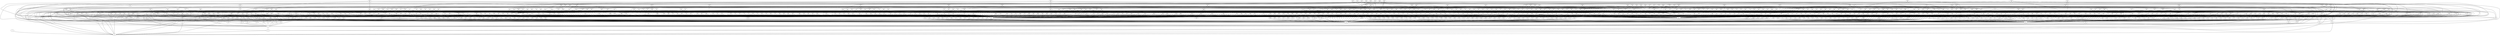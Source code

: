 graph G {
0;
1;
2;
3;
4;
5;
6;
7;
8;
9;
10;
11;
12;
13;
14;
15;
16;
17;
18;
19;
20;
21;
22;
23;
24;
25;
26;
27;
28;
29;
30;
31;
32;
33;
34;
35;
36;
37;
38;
39;
40;
41;
42;
43;
44;
45;
46;
47;
48;
49;
50;
51;
52;
53;
54;
55;
56;
57;
58;
59;
60;
61;
62;
63;
64;
65;
66;
67;
68;
69;
70;
71;
72;
73;
74;
75;
76;
77;
78;
79;
80;
81;
82;
83;
84;
85;
86;
87;
88;
89;
90;
91;
92;
93;
94;
95;
96;
97;
98;
99;
100;
101;
102;
103;
104;
105;
106;
107;
108;
109;
110;
111;
112;
113;
114;
115;
116;
117;
118;
119;
120;
121;
122;
123;
124;
125;
126;
127;
128;
129;
130;
131;
132;
133;
134;
135;
136;
137;
138;
139;
140;
141;
142;
143;
144;
145;
146;
147;
148;
149;
150;
151;
152;
153;
154;
155;
156;
157;
158;
159;
160;
161;
162;
163;
164;
165;
166;
167;
168;
169;
170;
171;
172;
173;
174;
175;
176;
177;
178;
179;
180;
181;
182;
183;
184;
185;
186;
187;
188;
189;
190;
191;
192;
193;
194;
195;
196;
197;
198;
199;
200;
201;
202;
203;
204;
205;
206;
207;
208;
209;
210;
211;
212;
213;
214;
215;
216;
217;
218;
219;
220;
221;
222;
223;
224;
225;
226;
227;
228;
229;
230;
231;
232;
233;
234;
235;
236;
237;
238;
239;
240;
241;
242;
243;
244;
245;
246;
247;
248;
249;
250;
251;
252;
253;
254;
255;
256;
257;
258;
259;
260;
261;
262;
263;
264;
265;
266;
267;
268;
269;
270;
271;
272;
273;
274;
275;
276;
277;
278;
279;
280;
281;
282;
283;
284;
285;
286;
287;
288;
289;
290;
291;
292;
293;
294;
295;
296;
297;
298;
299;
300;
301;
302;
303;
304;
305;
306;
307;
308;
309;
310;
311;
312;
313;
314;
315;
316;
317;
318;
319;
320;
321;
322;
323;
324;
325;
326;
327;
328;
329;
330;
331;
332;
333;
334;
335;
336;
337;
338;
339;
340;
341;
342;
343;
344;
345;
346;
347;
348;
349;
350;
351;
352;
353;
354;
355;
356;
357;
358;
359;
360;
361;
362;
363;
364;
365;
366;
367;
368;
369;
370;
371;
372;
373;
374;
375;
376;
377;
378;
379;
380;
381;
382;
383;
384;
385;
386;
387;
388;
389;
390;
391;
392;
393;
394;
395;
396;
397;
398;
399;
400;
401;
402;
403;
404;
405;
406;
407;
408;
409;
410;
411;
412;
413;
414;
415;
416;
417;
418;
419;
420;
421;
422;
423;
424;
425;
426;
427;
428;
429;
430;
431;
432;
433;
434;
435;
436;
437;
438;
439;
440;
441;
442;
443;
444;
445;
446;
447;
448;
449;
450;
451;
452;
453;
454;
455;
456;
457;
458;
459;
460;
461;
462;
463;
464;
465;
466;
467;
468;
469;
470;
471;
472;
473;
474;
475;
476;
477;
478;
479;
480;
481;
482;
483;
484;
485;
486;
487;
488;
489;
490;
491;
492;
493;
494;
495;
496;
497;
498;
499;
500;
501;
502;
503;
504;
505;
506;
507;
508;
509;
510;
511;
512;
513;
514;
515;
516;
517;
518;
519;
520;
521;
522;
523;
524;
525;
526;
527;
528;
529;
530;
531;
532;
533;
534;
535;
536;
537;
538;
539;
540;
541;
542;
543;
544;
545;
546;
547;
548;
549;
550;
551;
552;
553;
554;
555;
556;
557;
558;
559;
560;
561;
562;
563;
564;
565;
566;
567;
568;
569;
570;
571;
572;
573;
574;
575;
576;
577;
578;
579;
580;
581;
582;
583;
584;
585;
586;
587;
588;
589;
590;
591;
592;
593;
594;
595;
596;
597;
598;
599;
600;
601;
602;
603;
604;
605;
606;
607;
608;
609;
610;
611;
612;
613;
614;
615;
616;
617;
618;
619;
620;
621;
622;
623;
624;
625;
626;
627;
628;
629;
630;
631;
632;
633;
634;
635;
636;
637;
638;
639;
640;
641;
642;
643;
644;
645;
646;
647;
648;
649;
650;
651;
652;
653;
654;
655;
656;
657;
658;
659;
660;
661;
662;
663;
664;
665;
666;
667;
668;
669;
670;
671;
672;
673;
674;
675;
676;
677;
678;
679;
680;
681;
682;
683;
684;
685;
686;
687;
688;
689;
690;
691;
692;
693;
694;
695;
696;
697;
698;
699;
700;
701;
702;
703;
704;
705;
706;
707;
708;
709;
710;
711;
712;
713;
714;
715;
716;
717;
718;
719;
720;
721;
722;
723;
724;
725;
726;
727;
728;
729;
730;
731;
732;
733;
734;
735;
736;
737;
738;
739;
740;
741;
742;
743;
744;
745;
746;
747;
748;
749;
750;
751;
752;
753;
754;
755;
756;
757;
758;
759;
760;
761;
762;
763;
764;
765;
766;
767;
768;
769;
770;
771;
772;
773;
774;
775;
776;
777;
778;
779;
780;
781;
782;
783;
784;
785;
786;
787;
788;
789;
790;
791;
792;
793;
794;
795;
796;
797;
798;
799;
800;
801;
802;
803;
804;
805;
806;
807;
808;
809;
810;
811;
812;
813;
814;
815;
816;
817;
818;
819;
820;
821;
822;
823;
824;
825;
826;
827;
828;
829;
830;
831;
832;
833;
834;
835;
836;
837;
838;
839;
840;
841;
842;
843;
844;
845;
846;
847;
848;
849;
850;
851;
852;
853;
854;
855;
856;
857;
858;
859;
860;
861;
862;
863;
864;
865;
866;
867;
868;
869;
870;
871;
872;
873;
874;
875;
876;
877;
878;
879;
880;
881;
882;
883;
884;
885;
886;
887;
888;
889;
890;
891;
892;
893;
894;
895;
896;
897;
898;
899;
900;
901;
902;
903;
904;
905;
906;
907;
908;
909;
910;
911;
912;
913;
914;
915;
916;
917;
918;
919;
920;
921;
922;
923;
924;
925;
926;
927;
928;
929;
930;
931;
932;
933;
934;
935;
936;
937;
938;
939;
940;
941;
942;
943;
944;
945;
946;
947;
948;
949;
950;
951;
952;
953;
954;
955;
956;
957;
958;
959;
960;
961;
962;
963;
964;
965;
966;
967;
968;
969;
970;
971;
972;
973;
974;
975;
976;
977;
978;
979;
980;
981;
982;
983;
984;
985;
986;
987;
988;
989;
990;
991;
992;
993;
994;
995;
996;
997;
998;
999;
1--0 ;
2--0 ;
3--0 ;
4--0 ;
5--0 ;
6--0 ;
7--0 ;
8--0 ;
9--0 ;
10--0 ;
11--0 ;
12--0 ;
13--0 ;
14--0 ;
15--0 ;
16--0 ;
17--11 ;
18--17 ;
19--17 ;
20--17 ;
21--17 ;
22--17 ;
23--17 ;
24--17 ;
25--17 ;
26--17 ;
27--17 ;
28--17 ;
29--17 ;
30--17 ;
31--17 ;
32--17 ;
33--17 ;
34--17 ;
35--17 ;
36--17 ;
37--17 ;
38--17 ;
39--17 ;
40--17 ;
41--17 ;
42--17 ;
44--43 ;
45--43 ;
46--43 ;
47--43 ;
48--43 ;
49--43 ;
50--43 ;
51--43 ;
52--43 ;
53--43 ;
54--43 ;
55--43 ;
56--43 ;
57--24 ;
57--43 ;
58--43 ;
59--43 ;
60--43 ;
61--6 ;
61--43 ;
62--43 ;
63--14 ;
63--43 ;
64--43 ;
65--43 ;
66--43 ;
67--43 ;
68--43 ;
69--43 ;
70--43 ;
71--43 ;
72--43 ;
73--43 ;
74--43 ;
75--43 ;
76--43 ;
77--43 ;
78--34 ;
78--43 ;
79--43 ;
80--43 ;
81--43 ;
82--43 ;
83--43 ;
84--43 ;
85--26 ;
85--43 ;
86--43 ;
87--40 ;
87--43 ;
88--43 ;
89--43 ;
90--43 ;
91--43 ;
92--43 ;
93--43 ;
94--43 ;
95--16 ;
95--43 ;
96--10 ;
96--43 ;
97--43 ;
98--43 ;
99--43 ;
100--43 ;
101--43 ;
102--43 ;
103--43 ;
104--43 ;
105--4 ;
105--43 ;
106--43 ;
107--43 ;
108--43 ;
109--43 ;
110--43 ;
111--43 ;
112--43 ;
113--43 ;
114--43 ;
115--8 ;
115--43 ;
116--43 ;
117--43 ;
118--28 ;
118--43 ;
119--43 ;
120--43 ;
121--43 ;
122--43 ;
123--43 ;
124--9 ;
124--43 ;
125--43 ;
126--43 ;
127--43 ;
128--43 ;
129--43 ;
130--43 ;
131--31 ;
131--43 ;
132--11 ;
132--43 ;
133--43 ;
134--43 ;
135--25 ;
135--43 ;
136--43 ;
137--43 ;
138--12 ;
138--43 ;
139--39 ;
139--43 ;
140--43 ;
141--43 ;
142--43 ;
143--35 ;
143--43 ;
144--43 ;
145--43 ;
146--43 ;
147--43 ;
148--43 ;
149--43 ;
150--43 ;
151--43 ;
152--43 ;
153--43 ;
154--38 ;
154--43 ;
155--43 ;
156--43 ;
157--13 ;
157--43 ;
158--43 ;
159--43 ;
160--43 ;
161--43 ;
163--162 ;
164--162 ;
165--162 ;
166--162 ;
167--5 ;
167--100 ;
167--162 ;
168--162 ;
169--158 ;
169--162 ;
170--97 ;
170--162 ;
171--47 ;
171--162 ;
172--162 ;
173--60 ;
173--162 ;
174--162 ;
175--162 ;
176--16 ;
176--162 ;
177--8 ;
177--162 ;
178--162 ;
179--162 ;
180--162 ;
181--162 ;
182--75 ;
182--162 ;
183--38 ;
183--162 ;
184--64 ;
184--162 ;
185--162 ;
186--162 ;
187--162 ;
188--3 ;
188--162 ;
189--162 ;
190--162 ;
191--50 ;
191--162 ;
192--162 ;
193--15 ;
193--162 ;
194--10 ;
194--162 ;
195--162 ;
196--162 ;
197--162 ;
198--148 ;
198--162 ;
199--162 ;
200--117 ;
200--162 ;
201--162 ;
202--121 ;
202--162 ;
203--6 ;
203--162 ;
204--162 ;
205--162 ;
206--162 ;
207--11 ;
207--162 ;
208--120 ;
208--162 ;
209--162 ;
210--2 ;
210--162 ;
211--137 ;
211--162 ;
212--162 ;
213--42 ;
213--48 ;
213--162 ;
214--162 ;
215--162 ;
216--162 ;
217--162 ;
218--162 ;
219--162 ;
220--82 ;
220--162 ;
221--162 ;
222--162 ;
223--162 ;
224--128 ;
224--162 ;
225--150 ;
225--162 ;
226--141 ;
226--162 ;
227--162 ;
228--55 ;
228--162 ;
229--162 ;
230--162 ;
231--162 ;
232--142 ;
232--162 ;
233--35 ;
233--162 ;
234--30 ;
234--162 ;
235--162 ;
236--28 ;
236--162 ;
237--162 ;
238--23 ;
238--162 ;
239--162 ;
240--162 ;
241--162 ;
242--80 ;
242--162 ;
243--162 ;
244--162 ;
245--124 ;
245--162 ;
246--162 ;
247--162 ;
248--162 ;
249--162 ;
250--36 ;
250--162 ;
251--162 ;
252--135 ;
252--162 ;
253--86 ;
253--162 ;
254--162 ;
255--110 ;
255--162 ;
256--162 ;
257--162 ;
258--19 ;
258--162 ;
259--162 ;
260--162 ;
261--111 ;
261--162 ;
262--68 ;
262--162 ;
263--162 ;
264--162 ;
265--162 ;
266--162 ;
267--162 ;
268--162 ;
269--138 ;
269--162 ;
270--14 ;
270--162 ;
271--162 ;
272--162 ;
273--162 ;
274--162 ;
275--162 ;
276--112 ;
276--162 ;
277--162 ;
278--149 ;
278--162 ;
279--162 ;
280--107 ;
280--162 ;
281--162 ;
282--20 ;
282--162 ;
283--21 ;
283--161 ;
283--162 ;
284--162 ;
285--162 ;
286--54 ;
286--162 ;
287--69 ;
287--162 ;
288--162 ;
289--101 ;
289--162 ;
290--162 ;
291--144 ;
291--162 ;
292--7 ;
292--162 ;
293--162 ;
294--162 ;
295--162 ;
296--162 ;
297--162 ;
298--162 ;
299--162 ;
300--155 ;
300--162 ;
301--91 ;
301--162 ;
302--22 ;
302--90 ;
302--162 ;
303--162 ;
304--162 ;
305--162 ;
306--4 ;
306--162 ;
307--162 ;
308--104 ;
308--162 ;
309--125 ;
309--162 ;
310--162 ;
311--162 ;
312--126 ;
312--162 ;
313--162 ;
314--34 ;
314--162 ;
315--156 ;
315--162 ;
316--26 ;
316--162 ;
317--162 ;
318--162 ;
319--162 ;
320--162 ;
321--162 ;
322--131 ;
322--162 ;
323--162 ;
324--162 ;
325--162 ;
326--40 ;
326--162 ;
327--162 ;
328--24 ;
328--162 ;
329--162 ;
330--145 ;
330--162 ;
331--162 ;
332--108 ;
332--162 ;
333--139 ;
333--162 ;
334--162 ;
335--162 ;
336--162 ;
337--162 ;
338--147 ;
338--162 ;
339--32 ;
339--67 ;
339--162 ;
340--162 ;
341--152 ;
341--162 ;
342--153 ;
342--162 ;
343--162 ;
344--162 ;
345--162 ;
346--162 ;
347--59 ;
347--162 ;
348--162 ;
349--162 ;
350--162 ;
351--129 ;
351--162 ;
352--162 ;
353--162 ;
354--162 ;
355--162 ;
356--46 ;
356--162 ;
357--162 ;
358--162 ;
359--162 ;
360--162 ;
361--162 ;
362--162 ;
363--162 ;
364--45 ;
364--162 ;
366--365 ;
367--286 ;
367--365 ;
368--365 ;
369--15 ;
369--85 ;
369--365 ;
370--2 ;
370--30 ;
370--113 ;
370--365 ;
371--250 ;
371--365 ;
372--191 ;
372--365 ;
373--236 ;
373--365 ;
374--287 ;
374--365 ;
375--261 ;
375--365 ;
376--21 ;
376--101 ;
376--365 ;
377--29 ;
377--70 ;
377--230 ;
377--365 ;
378--37 ;
378--65 ;
378--168 ;
378--365 ;
379--93 ;
379--303 ;
379--365 ;
380--32 ;
380--365 ;
381--330 ;
381--365 ;
382--114 ;
382--306 ;
382--365 ;
383--94 ;
383--336 ;
383--365 ;
384--247 ;
384--365 ;
385--109 ;
385--218 ;
385--365 ;
386--331 ;
386--365 ;
387--288 ;
387--365 ;
388--6 ;
388--365 ;
389--348 ;
389--365 ;
390--102 ;
390--186 ;
390--365 ;
391--200 ;
391--365 ;
392--14 ;
392--365 ;
393--12 ;
393--204 ;
393--365 ;
394--40 ;
394--365 ;
395--153 ;
395--365 ;
396--91 ;
396--365 ;
397--290 ;
397--365 ;
398--72 ;
398--320 ;
398--365 ;
399--262 ;
399--365 ;
400--42 ;
400--141 ;
400--365 ;
401--97 ;
401--365 ;
402--77 ;
402--222 ;
402--365 ;
403--8 ;
403--365 ;
404--130 ;
404--307 ;
404--365 ;
405--322 ;
405--365 ;
406--118 ;
406--272 ;
406--365 ;
407--365 ;
408--95 ;
408--180 ;
408--365 ;
409--254 ;
409--365 ;
410--74 ;
410--325 ;
410--365 ;
411--361 ;
411--365 ;
412--265 ;
412--365 ;
413--104 ;
413--365 ;
414--48 ;
414--365 ;
415--19 ;
415--82 ;
415--365 ;
416--365 ;
417--365 ;
418--275 ;
418--365 ;
419--365 ;
420--99 ;
420--365 ;
421--365 ;
422--246 ;
422--365 ;
423--150 ;
423--365 ;
424--365 ;
425--90 ;
425--365 ;
426--135 ;
426--365 ;
427--324 ;
427--365 ;
428--257 ;
428--365 ;
429--154 ;
429--365 ;
430--341 ;
430--365 ;
431--365 ;
432--136 ;
432--318 ;
432--365 ;
433--5 ;
433--34 ;
433--365 ;
434--76 ;
434--365 ;
435--365 ;
436--67 ;
436--365 ;
437--126 ;
437--365 ;
438--365 ;
439--81 ;
439--229 ;
439--365 ;
440--9 ;
440--183 ;
440--365 ;
441--52 ;
441--172 ;
441--365 ;
442--291 ;
442--365 ;
443--105 ;
443--215 ;
443--365 ;
444--122 ;
444--185 ;
444--365 ;
445--242 ;
445--365 ;
446--100 ;
446--365 ;
447--362 ;
447--365 ;
448--333 ;
448--365 ;
449--10 ;
449--365 ;
450--35 ;
450--365 ;
451--119 ;
451--241 ;
451--365 ;
452--125 ;
452--365 ;
453--92 ;
453--344 ;
453--365 ;
454--197 ;
454--365 ;
455--49 ;
455--365 ;
456--159 ;
456--352 ;
456--365 ;
457--3 ;
457--89 ;
457--365 ;
458--56 ;
458--281 ;
458--365 ;
459--160 ;
459--256 ;
459--365 ;
460--11 ;
460--365 ;
461--202 ;
461--365 ;
462--365 ;
463--232 ;
463--365 ;
464--39 ;
464--198 ;
464--365 ;
465--365 ;
466--13 ;
466--33 ;
466--297 ;
466--365 ;
468--467 ;
469--77 ;
469--467 ;
470--38 ;
470--428 ;
470--467 ;
471--342 ;
471--467 ;
472--467 ;
473--381 ;
473--467 ;
474--467 ;
475--115 ;
475--317 ;
475--467 ;
476--467 ;
477--198 ;
477--467 ;
478--467 ;
479--467 ;
480--122 ;
480--467 ;
481--467 ;
482--117 ;
482--467 ;
483--397 ;
483--467 ;
484--467 ;
485--286 ;
485--467 ;
486--296 ;
486--450 ;
486--467 ;
487--76 ;
487--310 ;
487--467 ;
488--467 ;
489--65 ;
489--215 ;
489--467 ;
490--467 ;
491--243 ;
491--467 ;
492--467 ;
493--467 ;
494--467 ;
495--430 ;
495--467 ;
496--467 ;
497--467 ;
498--449 ;
498--467 ;
499--359 ;
499--467 ;
500--308 ;
500--467 ;
501--467 ;
502--94 ;
502--467 ;
503--467 ;
504--103 ;
504--467 ;
505--71 ;
505--355 ;
505--467 ;
506--339 ;
506--467 ;
507--315 ;
507--435 ;
507--467 ;
508--211 ;
508--467 ;
509--447 ;
509--467 ;
510--336 ;
510--467 ;
511--201 ;
511--417 ;
511--467 ;
512--86 ;
512--375 ;
512--467 ;
513--158 ;
513--467 ;
514--352 ;
514--467 ;
515--307 ;
515--467 ;
516--467 ;
517--84 ;
517--345 ;
517--467 ;
518--467 ;
519--371 ;
519--467 ;
520--467 ;
521--217 ;
521--429 ;
521--467 ;
522--467 ;
523--168 ;
523--467 ;
524--246 ;
524--467 ;
525--467 ;
526--74 ;
526--205 ;
526--467 ;
527--220 ;
527--467 ;
528--92 ;
528--467 ;
529--128 ;
529--467 ;
530--467 ;
531--172 ;
531--467 ;
532--323 ;
532--467 ;
533--467 ;
534--256 ;
534--467 ;
535--358 ;
535--467 ;
536--194 ;
536--395 ;
536--467 ;
537--329 ;
537--467 ;
538--467 ;
539--73 ;
539--304 ;
539--467 ;
540--391 ;
540--467 ;
541--467 ;
542--467 ;
543--467 ;
544--80 ;
544--467 ;
545--419 ;
545--467 ;
546--337 ;
546--467 ;
547--45 ;
547--467 ;
548--467 ;
549--37 ;
549--52 ;
549--177 ;
549--467 ;
550--467 ;
551--237 ;
551--467 ;
552--467 ;
553--467 ;
554--134 ;
554--340 ;
554--467 ;
555--413 ;
555--467 ;
556--277 ;
556--457 ;
556--467 ;
557--170 ;
557--467 ;
558--467 ;
559--56 ;
559--467 ;
560--191 ;
560--467 ;
561--467 ;
562--195 ;
562--467 ;
563--61 ;
563--187 ;
563--467 ;
564--72 ;
564--467 ;
565--467 ;
566--325 ;
566--467 ;
567--259 ;
567--467 ;
568--244 ;
568--467 ;
569--467 ;
570--245 ;
570--467 ;
571--69 ;
571--467 ;
572--132 ;
572--273 ;
572--467 ;
573--440 ;
573--467 ;
574--319 ;
574--467 ;
575--193 ;
575--467 ;
576--189 ;
576--462 ;
576--467 ;
577--36 ;
577--467 ;
578--284 ;
578--467 ;
579--269 ;
579--467 ;
580--439 ;
580--467 ;
581--141 ;
581--467 ;
582--230 ;
582--467 ;
583--467 ;
584--467 ;
585--130 ;
585--467 ;
586--467 ;
587--192 ;
587--467 ;
588--203 ;
588--467 ;
589--467 ;
590--467 ;
591--98 ;
591--181 ;
591--467 ;
592--344 ;
592--467 ;
593--197 ;
593--467 ;
594--467 ;
595--467 ;
596--299 ;
596--467 ;
597--271 ;
597--467 ;
598--467 ;
599--467 ;
600--109 ;
600--206 ;
600--467 ;
601--121 ;
601--467 ;
602--382 ;
602--467 ;
603--101 ;
603--467 ;
604--21 ;
604--75 ;
604--467 ;
605--249 ;
605--467 ;
606--180 ;
606--467 ;
607--467 ;
608--25 ;
608--294 ;
608--467 ;
609--105 ;
609--467 ;
610--146 ;
610--467 ;
611--212 ;
611--467 ;
612--467 ;
613--467 ;
614--85 ;
614--467 ;
615--155 ;
615--467 ;
616--133 ;
616--334 ;
616--431 ;
616--467 ;
617--152 ;
617--467 ;
618--388 ;
618--467 ;
619--467 ;
620--305 ;
620--467 ;
621--467 ;
622--60 ;
622--467 ;
623--171 ;
623--467 ;
624--467 ;
625--452 ;
625--467 ;
626--107 ;
626--467 ;
627--467 ;
628--116 ;
628--467 ;
629--166 ;
629--467 ;
630--463 ;
630--467 ;
631--184 ;
631--467 ;
632--79 ;
632--298 ;
632--416 ;
632--467 ;
633--295 ;
633--368 ;
633--467 ;
634--281 ;
634--467 ;
635--467 ;
636--467 ;
637--467 ;
638--252 ;
638--380 ;
638--467 ;
639--87 ;
639--467 ;
640--426 ;
640--467 ;
641--338 ;
641--467 ;
642--225 ;
642--467 ;
643--63 ;
643--174 ;
643--467 ;
644--467 ;
645--161 ;
645--467 ;
646--48 ;
646--467 ;
647--332 ;
647--467 ;
648--301 ;
648--467 ;
649--467 ;
650--467 ;
651--145 ;
651--433 ;
651--467 ;
652--350 ;
652--467 ;
653--31 ;
653--467 ;
654--68 ;
654--412 ;
654--467 ;
655--467 ;
656--110 ;
656--467 ;
657--467 ;
658--119 ;
658--467 ;
659--157 ;
659--178 ;
659--467 ;
660--126 ;
660--467 ;
661--466 ;
661--467 ;
662--467 ;
663--55 ;
663--394 ;
663--467 ;
664--282 ;
664--467 ;
665--144 ;
665--467 ;
666--326 ;
666--467 ;
667--467 ;
668--467 ;
669--467 ;
670--384 ;
670--467 ;
671--266 ;
671--467 ;
672--127 ;
672--196 ;
672--438 ;
672--467 ;
673--27 ;
673--442 ;
673--467 ;
674--467 ;
675--321 ;
675--467 ;
676--167 ;
676--467 ;
677--143 ;
677--467 ;
678--51 ;
678--314 ;
678--467 ;
679--467 ;
680--467 ;
681--70 ;
681--227 ;
681--467 ;
682--467 ;
683--190 ;
683--467 ;
684--279 ;
684--467 ;
685--42 ;
685--467 ;
686--467 ;
687--353 ;
687--467 ;
688--360 ;
688--467 ;
689--467 ;
690--93 ;
690--467 ;
691--335 ;
691--467 ;
692--112 ;
692--467 ;
693--285 ;
693--407 ;
693--467 ;
694--467 ;
695--267 ;
695--467 ;
696--467 ;
697--436 ;
697--467 ;
698--467 ;
699--272 ;
699--467 ;
700--389 ;
700--467 ;
701--302 ;
701--467 ;
702--467 ;
703--78 ;
703--467 ;
704--46 ;
704--467 ;
705--83 ;
705--199 ;
705--467 ;
706--57 ;
706--467 ;
707--293 ;
707--420 ;
707--467 ;
708--467 ;
709--467 ;
710--424 ;
710--467 ;
711--188 ;
711--467 ;
712--467 ;
713--176 ;
713--467 ;
714--210 ;
714--465 ;
714--467 ;
715--309 ;
715--467 ;
716--347 ;
716--467 ;
717--214 ;
717--467 ;
718--467 ;
719--62 ;
719--231 ;
719--467 ;
720--216 ;
720--425 ;
720--467 ;
721--393 ;
721--467 ;
722--58 ;
722--221 ;
722--467 ;
723--423 ;
723--467 ;
724--409 ;
724--467 ;
725--29 ;
725--53 ;
725--467 ;
726--209 ;
726--467 ;
727--467 ;
728--0 ;
728--467 ;
729--349 ;
729--467 ;
730--270 ;
730--415 ;
730--467 ;
731--39 ;
731--467 ;
732--248 ;
732--467 ;
733--331 ;
733--467 ;
734--467 ;
735--233 ;
735--467 ;
736--467 ;
737--390 ;
737--467 ;
738--467 ;
739--95 ;
739--467 ;
740--467 ;
741--120 ;
741--467 ;
742--467 ;
743--467 ;
744--373 ;
744--467 ;
745--23 ;
745--467 ;
746--234 ;
746--467 ;
747--316 ;
747--467 ;
748--374 ;
748--467 ;
749--467 ;
750--467 ;
751--467 ;
752--66 ;
752--223 ;
752--467 ;
753--467 ;
754--467 ;
755--151 ;
755--461 ;
755--467 ;
756--274 ;
756--396 ;
756--467 ;
757--260 ;
757--467 ;
758--322 ;
758--467 ;
759--251 ;
759--467 ;
760--467 ;
761--467 ;
762--88 ;
762--175 ;
762--467 ;
763--467 ;
764--241 ;
764--467 ;
765--333 ;
765--467 ;
766--149 ;
766--467 ;
767--467 ;
768--467 ;
769--263 ;
769--467 ;
770--467 ;
771--467 ;
772--467 ;
773--354 ;
773--467 ;
774--129 ;
774--467 ;
775--467 ;
776--136 ;
776--467 ;
777--165 ;
777--467 ;
778--106 ;
778--343 ;
778--467 ;
779--445 ;
779--467 ;
780--160 ;
780--318 ;
780--467 ;
781--41 ;
781--49 ;
781--275 ;
781--467 ;
782--467 ;
783--467 ;
784--346 ;
784--467 ;
785--427 ;
785--467 ;
786--219 ;
786--467 ;
787--467 ;
788--185 ;
788--467 ;
789--467 ;
790--357 ;
790--467 ;
791--313 ;
791--421 ;
791--467 ;
792--303 ;
792--467 ;
793--363 ;
793--467 ;
794--222 ;
794--467 ;
795--142 ;
795--467 ;
796--111 ;
796--467 ;
797--467 ;
798--467 ;
799--467 ;
800--467 ;
801--467 ;
802--118 ;
802--239 ;
802--467 ;
803--292 ;
803--467 ;
804--96 ;
804--467 ;
805--327 ;
805--467 ;
806--288 ;
806--467 ;
807--235 ;
807--467 ;
808--467 ;
809--370 ;
809--467 ;
810--361 ;
810--467 ;
811--140 ;
811--240 ;
811--467 ;
812--179 ;
812--467 ;
814--813 ;
815--2 ;
815--22 ;
815--104 ;
815--782 ;
815--813 ;
816--291 ;
816--583 ;
816--813 ;
817--19 ;
817--54 ;
817--676 ;
817--813 ;
818--406 ;
818--603 ;
818--813 ;
819--27 ;
819--178 ;
819--423 ;
819--813 ;
820--41 ;
820--146 ;
820--353 ;
820--407 ;
820--813 ;
821--5 ;
821--135 ;
821--516 ;
821--813 ;
822--36 ;
822--63 ;
822--427 ;
822--813 ;
823--255 ;
823--394 ;
823--813 ;
824--108 ;
824--460 ;
824--771 ;
824--813 ;
825--33 ;
825--59 ;
825--777 ;
825--813 ;
826--96 ;
826--263 ;
826--417 ;
826--813 ;
827--7 ;
827--20 ;
827--147 ;
827--399 ;
827--530 ;
827--813 ;
828--99 ;
828--257 ;
828--702 ;
828--813 ;
829--4 ;
829--28 ;
829--383 ;
829--709 ;
829--813 ;
830--6 ;
830--32 ;
830--533 ;
830--813 ;
831--337 ;
831--396 ;
831--813 ;
832--107 ;
832--375 ;
832--813 ;
833--408 ;
833--572 ;
833--813 ;
834--13 ;
834--30 ;
834--713 ;
834--813 ;
835--89 ;
835--348 ;
835--667 ;
835--813 ;
836--265 ;
836--594 ;
836--813 ;
837--24 ;
837--441 ;
837--679 ;
837--813 ;
838--349 ;
838--434 ;
838--813 ;
839--3 ;
839--100 ;
839--694 ;
839--813 ;
840--47 ;
840--411 ;
840--712 ;
840--813 ;
841--123 ;
841--464 ;
841--484 ;
841--813 ;
842--458 ;
842--586 ;
842--813 ;
843--311 ;
843--437 ;
843--646 ;
843--813 ;
844--344 ;
844--813 ;
845--9 ;
845--218 ;
845--657 ;
845--813 ;
846--113 ;
846--204 ;
846--598 ;
846--813 ;
847--153 ;
847--532 ;
847--813 ;
848--16 ;
848--26 ;
848--451 ;
848--692 ;
848--813 ;
850--849 ;
851--104 ;
851--493 ;
851--849 ;
852--399 ;
852--589 ;
852--849 ;
853--58 ;
853--251 ;
853--407 ;
853--849 ;
854--121 ;
854--397 ;
854--849 ;
855--108 ;
855--392 ;
855--726 ;
855--849 ;
856--88 ;
856--199 ;
856--424 ;
856--849 ;
857--183 ;
857--615 ;
857--849 ;
858--248 ;
858--395 ;
858--849 ;
859--91 ;
859--738 ;
859--819 ;
859--849 ;
860--69 ;
860--435 ;
860--849 ;
861--9 ;
861--232 ;
861--734 ;
861--849 ;
862--103 ;
862--203 ;
862--368 ;
862--849 ;
863--50 ;
863--649 ;
863--849 ;
864--89 ;
864--229 ;
864--668 ;
864--849 ;
865--211 ;
865--417 ;
865--849 ;
866--437 ;
866--695 ;
866--849 ;
867--218 ;
867--496 ;
867--849 ;
868--442 ;
868--828 ;
868--849 ;
869--341 ;
869--645 ;
869--849 ;
870--135 ;
870--570 ;
870--849 ;
871--764 ;
871--849 ;
872--448 ;
872--713 ;
872--849 ;
873--403 ;
873--729 ;
873--849 ;
874--432 ;
874--585 ;
874--849 ;
875--488 ;
875--838 ;
875--849 ;
876--356 ;
876--686 ;
876--849 ;
877--351 ;
877--455 ;
877--522 ;
877--849 ;
878--367 ;
878--526 ;
878--849 ;
879--133 ;
879--231 ;
879--465 ;
879--849 ;
880--464 ;
880--590 ;
880--849 ;
881--98 ;
881--195 ;
881--431 ;
881--849 ;
882--47 ;
882--386 ;
882--650 ;
882--849 ;
883--33 ;
883--84 ;
883--230 ;
883--849 ;
884--96 ;
884--188 ;
884--380 ;
884--849 ;
885--83 ;
885--304 ;
885--833 ;
885--849 ;
886--283 ;
886--446 ;
886--768 ;
886--849 ;
887--146 ;
887--266 ;
887--849 ;
888--22 ;
888--436 ;
888--849 ;
889--16 ;
889--400 ;
889--688 ;
889--849 ;
890--164 ;
890--479 ;
890--849 ;
891--94 ;
891--311 ;
891--849 ;
892--443 ;
892--687 ;
892--849 ;
893--59 ;
893--422 ;
893--689 ;
893--849 ;
894--62 ;
894--212 ;
894--449 ;
894--849 ;
895--278 ;
895--376 ;
895--476 ;
895--849 ;
896--5 ;
896--634 ;
896--849 ;
897--315 ;
897--460 ;
897--849 ;
898--72 ;
898--194 ;
898--849 ;
899--7 ;
899--54 ;
899--698 ;
899--849 ;
900--90 ;
900--699 ;
900--849 ;
901--64 ;
901--418 ;
901--606 ;
901--849 ;
902--258 ;
902--617 ;
902--849 ;
903--224 ;
903--669 ;
903--849 ;
904--151 ;
904--359 ;
904--849 ;
905--170 ;
905--849 ;
906--354 ;
906--420 ;
906--849 ;
907--23 ;
907--73 ;
907--412 ;
907--849 ;
908--330 ;
908--829 ;
908--849 ;
909--254 ;
909--602 ;
909--849 ;
910--123 ;
910--264 ;
910--763 ;
910--849 ;
911--406 ;
911--558 ;
911--849 ;
912--13 ;
912--236 ;
912--679 ;
912--849 ;
913--75 ;
913--461 ;
913--849 ;
914--127 ;
914--172 ;
914--849 ;
915--78 ;
915--277 ;
915--830 ;
915--849 ;
916--116 ;
916--362 ;
916--849 ;
917--410 ;
917--781 ;
917--849 ;
918--29 ;
918--106 ;
918--196 ;
918--849 ;
919--147 ;
919--642 ;
919--849 ;
920--306 ;
920--513 ;
920--849 ;
921--139 ;
921--387 ;
921--574 ;
921--849 ;
922--35 ;
922--512 ;
922--831 ;
922--849 ;
923--53 ;
923--189 ;
923--416 ;
923--849 ;
924--379 ;
924--684 ;
924--849 ;
925--109 ;
925--326 ;
925--842 ;
925--849 ;
926--300 ;
926--674 ;
926--849 ;
927--57 ;
927--445 ;
927--816 ;
927--849 ;
928--451 ;
928--715 ;
928--849 ;
929--404 ;
929--538 ;
929--849 ;
930--226 ;
930--721 ;
930--849 ;
931--150 ;
931--579 ;
931--844 ;
931--849 ;
932--320 ;
932--754 ;
932--849 ;
933--82 ;
933--472 ;
933--849 ;
934--138 ;
934--454 ;
934--490 ;
934--849 ;
935--66 ;
935--177 ;
935--388 ;
935--849 ;
936--297 ;
936--529 ;
936--849 ;
937--20 ;
937--459 ;
937--766 ;
937--849 ;
938--228 ;
938--401 ;
938--736 ;
938--849 ;
939--87 ;
939--193 ;
939--419 ;
939--849 ;
940--587 ;
940--849 ;
941--369 ;
941--568 ;
941--849 ;
942--114 ;
942--328 ;
942--657 ;
942--849 ;
943--620 ;
943--849 ;
944--276 ;
944--469 ;
944--832 ;
944--849 ;
945--81 ;
945--294 ;
945--849 ;
946--637 ;
946--849 ;
947--30 ;
947--537 ;
947--849 ;
948--173 ;
948--785 ;
948--849 ;
949--213 ;
949--795 ;
949--849 ;
950--405 ;
950--811 ;
950--849 ;
951--204 ;
951--692 ;
951--849 ;
952--134 ;
952--187 ;
952--421 ;
952--849 ;
953--200 ;
953--646 ;
953--849 ;
954--113 ;
954--675 ;
954--849 ;
955--144 ;
955--371 ;
955--849 ;
956--348 ;
956--550 ;
956--849 ;
957--208 ;
957--414 ;
957--798 ;
957--849 ;
958--268 ;
958--599 ;
958--849 ;
959--207 ;
959--685 ;
959--849 ;
960--402 ;
960--510 ;
960--849 ;
961--2 ;
961--681 ;
961--849 ;
962--115 ;
962--259 ;
962--462 ;
962--849 ;
963--31 ;
963--372 ;
963--849 ;
964--154 ;
964--324 ;
964--621 ;
964--849 ;
965--289 ;
965--624 ;
965--849 ;
966--363 ;
966--839 ;
966--849 ;
967--261 ;
967--603 ;
967--849 ;
968--148 ;
968--428 ;
968--836 ;
968--849 ;
969--411 ;
969--524 ;
969--849 ;
970--453 ;
970--716 ;
970--849 ;
971--253 ;
971--670 ;
971--849 ;
972--295 ;
972--849 ;
973--169 ;
973--569 ;
973--849 ;
974--364 ;
974--520 ;
974--849 ;
975--159 ;
975--631 ;
975--849 ;
976--477 ;
976--849 ;
977--125 ;
977--534 ;
977--849 ;
978--280 ;
978--543 ;
978--822 ;
978--849 ;
979--247 ;
979--741 ;
979--849 ;
980--390 ;
980--847 ;
980--849 ;
981--378 ;
981--551 ;
981--849 ;
982--26 ;
982--553 ;
982--849 ;
983--444 ;
983--747 ;
983--849 ;
984--132 ;
984--374 ;
984--849 ;
985--730 ;
985--823 ;
985--849 ;
986--576 ;
987--986 ;
988--71 ;
988--389 ;
988--845 ;
988--972 ;
988--986 ;
989--140 ;
989--260 ;
989--438 ;
989--946 ;
989--986 ;
990--27 ;
990--97 ;
990--940 ;
990--986 ;
991--13 ;
991--29 ;
991--198 ;
991--986 ;
992--23 ;
992--75 ;
992--418 ;
992--844 ;
992--986 ;
993--95 ;
993--175 ;
993--837 ;
993--896 ;
993--986 ;
994--12 ;
994--25 ;
994--209 ;
994--824 ;
994--921 ;
994--986 ;
995--37 ;
995--81 ;
995--256 ;
995--842 ;
995--986 ;
996--41 ;
996--457 ;
996--910 ;
996--986 ;
997--290 ;
997--749 ;
998--997 ;
999--15 ;
999--21 ;
999--67 ;
999--818 ;
999--873 ;
999--986 ;
999--997 ;
}

